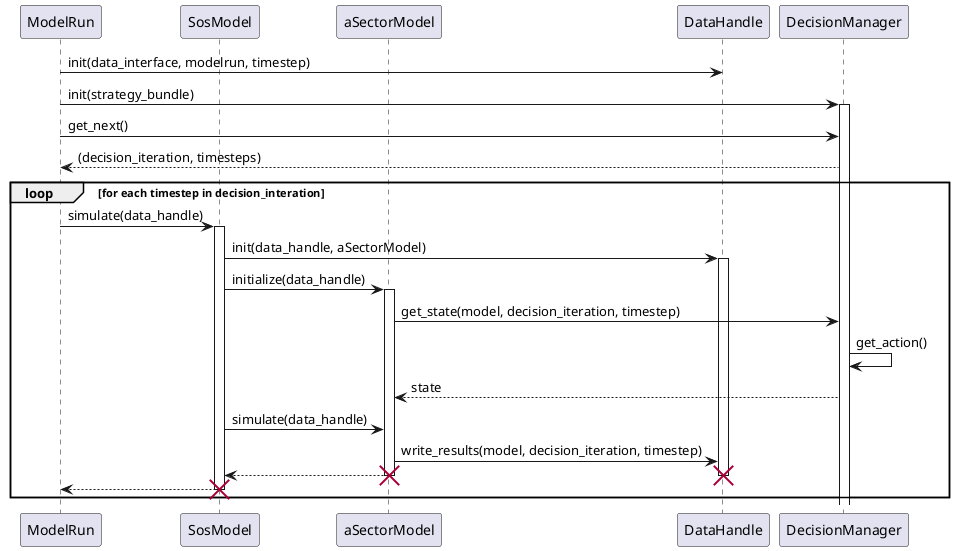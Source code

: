 @startuml

participant ModelRun
participant SosModel
participant aSectorModel
participant DataHandle
participant DecisionManager

ModelRun -> DataHandle : init(data_interface, modelrun, timestep)

ModelRun -> DecisionManager : init(strategy_bundle)
activate DecisionManager

ModelRun -> DecisionManager : get_next()
ModelRun <-- DecisionManager : (decision_iteration, timesteps)

loop for each timestep in decision_interation

    ModelRun -> SosModel : simulate(data_handle)
    activate SosModel

    SosModel -> DataHandle : init(data_handle, aSectorModel)
    activate DataHandle

    SosModel -> aSectorModel : initialize(data_handle)
    activate aSectorModel

    aSectorModel -> DecisionManager : get_state(model, decision_iteration, timestep)

    DecisionManager -> DecisionManager : get_action()

    aSectorModel <-- DecisionManager : state

    SosModel -> aSectorModel : simulate(data_handle)

    DataHandle <- aSectorModel : write_results(model, decision_iteration, timestep)

    aSectorModel --> SosModel
    destroy aSectorModel
    destroy DataHandle

    SosModel --> ModelRun
    destroy SosModel

end

@enduml